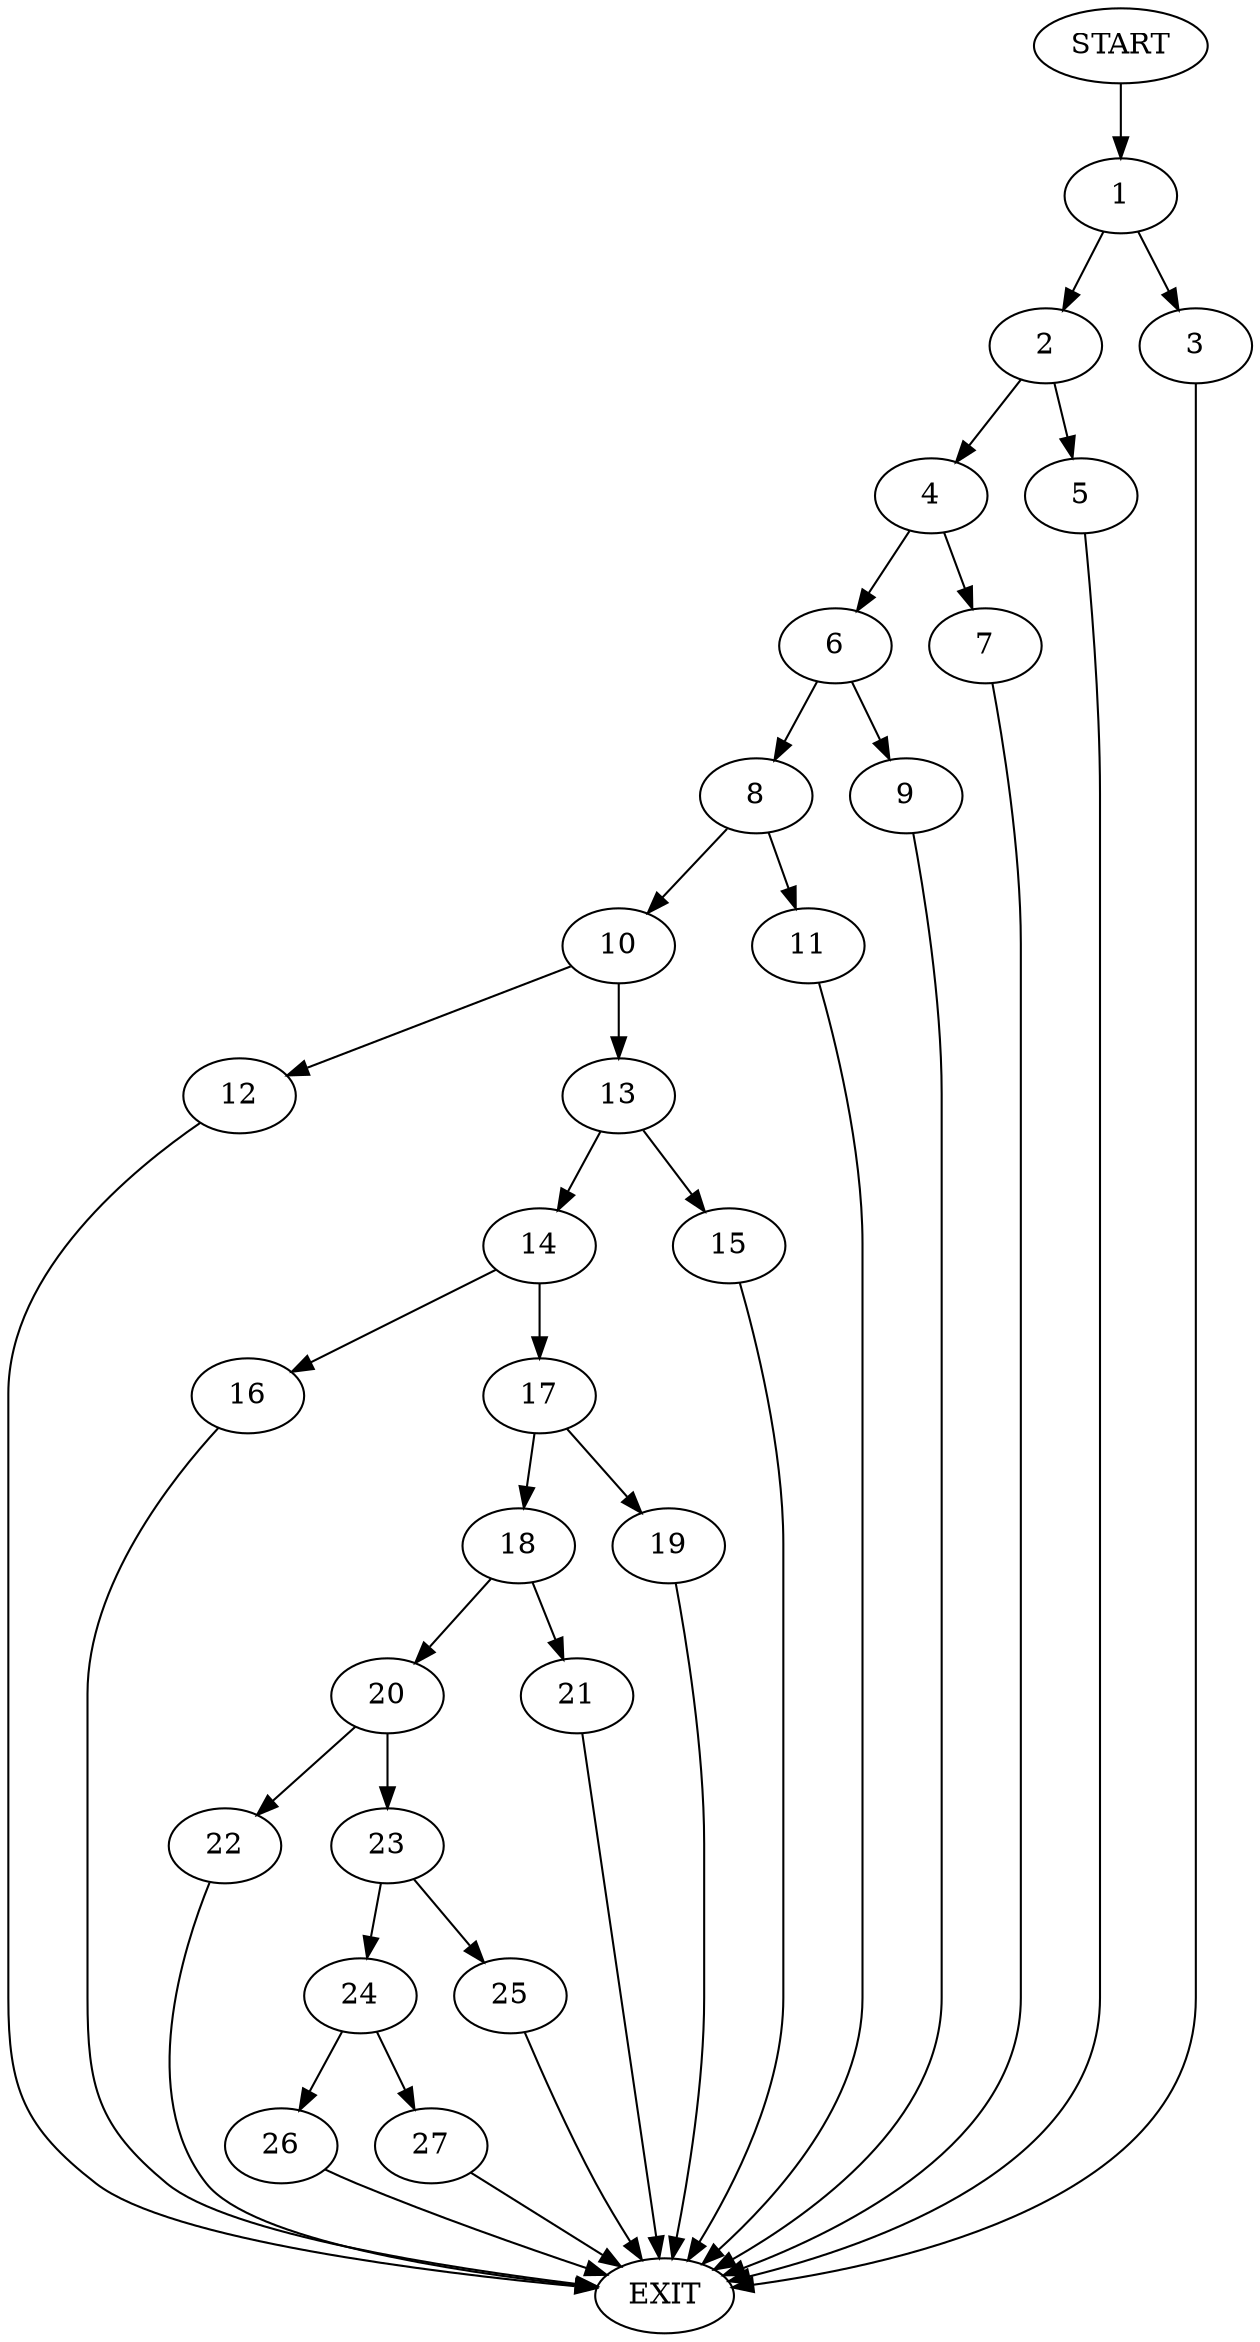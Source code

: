 digraph {
0 [label="START"]
28 [label="EXIT"]
0 -> 1
1 -> 2
1 -> 3
2 -> 4
2 -> 5
3 -> 28
5 -> 28
4 -> 6
4 -> 7
7 -> 28
6 -> 8
6 -> 9
9 -> 28
8 -> 10
8 -> 11
10 -> 12
10 -> 13
11 -> 28
13 -> 14
13 -> 15
12 -> 28
14 -> 16
14 -> 17
15 -> 28
17 -> 18
17 -> 19
16 -> 28
18 -> 20
18 -> 21
19 -> 28
21 -> 28
20 -> 22
20 -> 23
23 -> 24
23 -> 25
22 -> 28
25 -> 28
24 -> 26
24 -> 27
26 -> 28
27 -> 28
}

